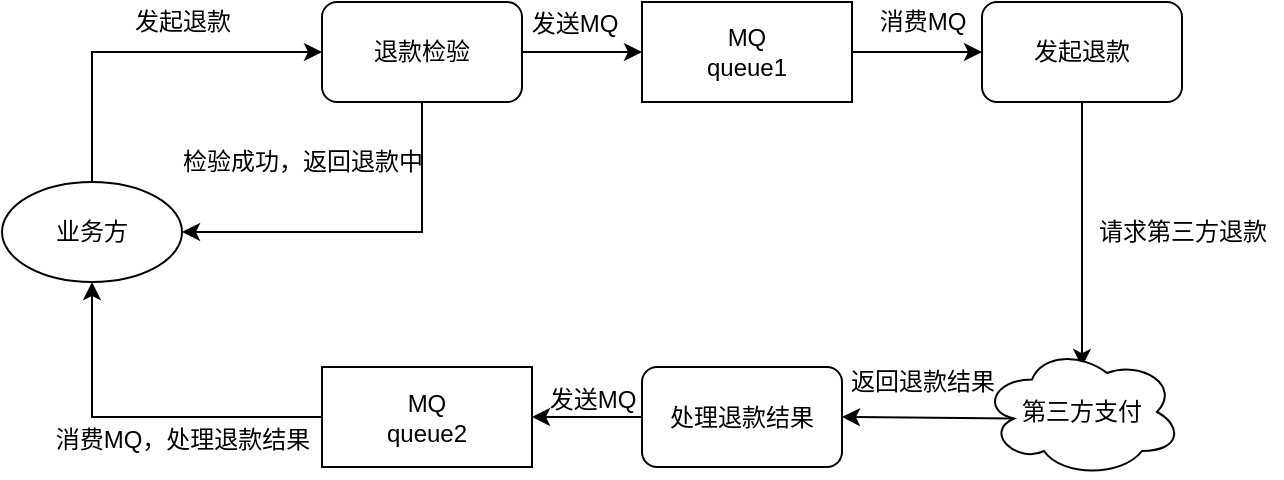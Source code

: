 <mxfile version="13.8.0"><diagram id="cHjZVutcvCjaqlheYsIx" name="Page-1"><mxGraphModel dx="1186" dy="796" grid="1" gridSize="10" guides="1" tooltips="1" connect="1" arrows="1" fold="1" page="1" pageScale="1" pageWidth="827" pageHeight="1169" math="0" shadow="0"><root><mxCell id="0"/><mxCell id="1" parent="0"/><mxCell id="OdT0tXegSeosyyeJ8nld-16" style="edgeStyle=orthogonalEdgeStyle;rounded=0;orthogonalLoop=1;jettySize=auto;html=1;exitX=0.5;exitY=0;exitDx=0;exitDy=0;entryX=0;entryY=0.5;entryDx=0;entryDy=0;" edge="1" parent="1" source="OdT0tXegSeosyyeJ8nld-2" target="OdT0tXegSeosyyeJ8nld-6"><mxGeometry relative="1" as="geometry"/></mxCell><mxCell id="OdT0tXegSeosyyeJ8nld-2" value="业务方" style="ellipse;whiteSpace=wrap;html=1;" vertex="1" parent="1"><mxGeometry x="80" y="390" width="90" height="50" as="geometry"/></mxCell><mxCell id="OdT0tXegSeosyyeJ8nld-17" style="edgeStyle=orthogonalEdgeStyle;rounded=0;orthogonalLoop=1;jettySize=auto;html=1;exitX=1;exitY=0.5;exitDx=0;exitDy=0;entryX=0;entryY=0.5;entryDx=0;entryDy=0;" edge="1" parent="1" source="OdT0tXegSeosyyeJ8nld-6" target="OdT0tXegSeosyyeJ8nld-15"><mxGeometry relative="1" as="geometry"/></mxCell><mxCell id="OdT0tXegSeosyyeJ8nld-23" style="edgeStyle=orthogonalEdgeStyle;rounded=0;orthogonalLoop=1;jettySize=auto;html=1;exitX=0.5;exitY=1;exitDx=0;exitDy=0;entryX=1;entryY=0.5;entryDx=0;entryDy=0;" edge="1" parent="1" source="OdT0tXegSeosyyeJ8nld-6" target="OdT0tXegSeosyyeJ8nld-2"><mxGeometry relative="1" as="geometry"/></mxCell><mxCell id="OdT0tXegSeosyyeJ8nld-6" value="退款检验" style="rounded=1;whiteSpace=wrap;html=1;" vertex="1" parent="1"><mxGeometry x="240" y="300" width="100" height="50" as="geometry"/></mxCell><mxCell id="OdT0tXegSeosyyeJ8nld-19" style="edgeStyle=orthogonalEdgeStyle;rounded=0;orthogonalLoop=1;jettySize=auto;html=1;exitX=0.5;exitY=1;exitDx=0;exitDy=0;entryX=0.5;entryY=0.154;entryDx=0;entryDy=0;entryPerimeter=0;" edge="1" parent="1" source="OdT0tXegSeosyyeJ8nld-8" target="OdT0tXegSeosyyeJ8nld-10"><mxGeometry relative="1" as="geometry"/></mxCell><mxCell id="OdT0tXegSeosyyeJ8nld-8" value="发起退款" style="rounded=1;whiteSpace=wrap;html=1;" vertex="1" parent="1"><mxGeometry x="570" y="300" width="100" height="50" as="geometry"/></mxCell><mxCell id="OdT0tXegSeosyyeJ8nld-20" style="edgeStyle=orthogonalEdgeStyle;rounded=0;orthogonalLoop=1;jettySize=auto;html=1;exitX=0.16;exitY=0.55;exitDx=0;exitDy=0;exitPerimeter=0;entryX=1;entryY=0.5;entryDx=0;entryDy=0;" edge="1" parent="1" source="OdT0tXegSeosyyeJ8nld-10" target="OdT0tXegSeosyyeJ8nld-11"><mxGeometry relative="1" as="geometry"><Array as="points"><mxPoint x="586" y="508"/><mxPoint x="535" y="508"/></Array></mxGeometry></mxCell><mxCell id="OdT0tXegSeosyyeJ8nld-10" value="第三方支付" style="ellipse;shape=cloud;whiteSpace=wrap;html=1;" vertex="1" parent="1"><mxGeometry x="570" y="472.5" width="100" height="65" as="geometry"/></mxCell><mxCell id="OdT0tXegSeosyyeJ8nld-21" style="edgeStyle=orthogonalEdgeStyle;rounded=0;orthogonalLoop=1;jettySize=auto;html=1;exitX=0;exitY=0.5;exitDx=0;exitDy=0;entryX=1;entryY=0.5;entryDx=0;entryDy=0;" edge="1" parent="1" source="OdT0tXegSeosyyeJ8nld-11" target="OdT0tXegSeosyyeJ8nld-14"><mxGeometry relative="1" as="geometry"/></mxCell><mxCell id="OdT0tXegSeosyyeJ8nld-11" value="处理退款结果" style="rounded=1;whiteSpace=wrap;html=1;" vertex="1" parent="1"><mxGeometry x="400" y="482.5" width="100" height="50" as="geometry"/></mxCell><mxCell id="OdT0tXegSeosyyeJ8nld-22" style="edgeStyle=orthogonalEdgeStyle;rounded=0;orthogonalLoop=1;jettySize=auto;html=1;exitX=0;exitY=0.5;exitDx=0;exitDy=0;entryX=0.5;entryY=1;entryDx=0;entryDy=0;" edge="1" parent="1" source="OdT0tXegSeosyyeJ8nld-14" target="OdT0tXegSeosyyeJ8nld-2"><mxGeometry relative="1" as="geometry"/></mxCell><mxCell id="OdT0tXegSeosyyeJ8nld-14" value="MQ&lt;br&gt;queue2" style="rounded=0;whiteSpace=wrap;html=1;" vertex="1" parent="1"><mxGeometry x="240" y="482.5" width="105" height="50" as="geometry"/></mxCell><mxCell id="OdT0tXegSeosyyeJ8nld-18" style="edgeStyle=orthogonalEdgeStyle;rounded=0;orthogonalLoop=1;jettySize=auto;html=1;exitX=1;exitY=0.5;exitDx=0;exitDy=0;entryX=0;entryY=0.5;entryDx=0;entryDy=0;" edge="1" parent="1" source="OdT0tXegSeosyyeJ8nld-15" target="OdT0tXegSeosyyeJ8nld-8"><mxGeometry relative="1" as="geometry"/></mxCell><mxCell id="OdT0tXegSeosyyeJ8nld-15" value="MQ&lt;br&gt;queue1&lt;br&gt;" style="rounded=0;whiteSpace=wrap;html=1;" vertex="1" parent="1"><mxGeometry x="400" y="300" width="105" height="50" as="geometry"/></mxCell><mxCell id="OdT0tXegSeosyyeJ8nld-24" value="发起退款" style="text;html=1;align=center;verticalAlign=middle;resizable=0;points=[];autosize=1;" vertex="1" parent="1"><mxGeometry x="140" y="300" width="60" height="20" as="geometry"/></mxCell><mxCell id="OdT0tXegSeosyyeJ8nld-25" value="发送MQ" style="text;html=1;align=center;verticalAlign=middle;resizable=0;points=[];autosize=1;" vertex="1" parent="1"><mxGeometry x="336" y="301" width="60" height="20" as="geometry"/></mxCell><mxCell id="OdT0tXegSeosyyeJ8nld-26" value="消费MQ" style="text;html=1;align=center;verticalAlign=middle;resizable=0;points=[];autosize=1;" vertex="1" parent="1"><mxGeometry x="510" y="300" width="60" height="20" as="geometry"/></mxCell><mxCell id="OdT0tXegSeosyyeJ8nld-27" value="请求第三方退款" style="text;html=1;align=center;verticalAlign=middle;resizable=0;points=[];autosize=1;rotation=0;" vertex="1" parent="1"><mxGeometry x="620" y="405" width="100" height="20" as="geometry"/></mxCell><mxCell id="OdT0tXegSeosyyeJ8nld-28" value="返回退款结果" style="text;html=1;align=center;verticalAlign=middle;resizable=0;points=[];autosize=1;" vertex="1" parent="1"><mxGeometry x="495" y="480" width="90" height="20" as="geometry"/></mxCell><mxCell id="OdT0tXegSeosyyeJ8nld-29" value="发送MQ" style="text;html=1;align=center;verticalAlign=middle;resizable=0;points=[];autosize=1;" vertex="1" parent="1"><mxGeometry x="345" y="489" width="60" height="20" as="geometry"/></mxCell><mxCell id="OdT0tXegSeosyyeJ8nld-30" value="消费MQ，处理退款结果" style="text;html=1;align=center;verticalAlign=middle;resizable=0;points=[];autosize=1;" vertex="1" parent="1"><mxGeometry x="100" y="509" width="140" height="20" as="geometry"/></mxCell><mxCell id="OdT0tXegSeosyyeJ8nld-31" value="检验成功，返回退款中" style="text;html=1;align=center;verticalAlign=middle;resizable=0;points=[];autosize=1;" vertex="1" parent="1"><mxGeometry x="160" y="370" width="140" height="20" as="geometry"/></mxCell></root></mxGraphModel></diagram></mxfile>